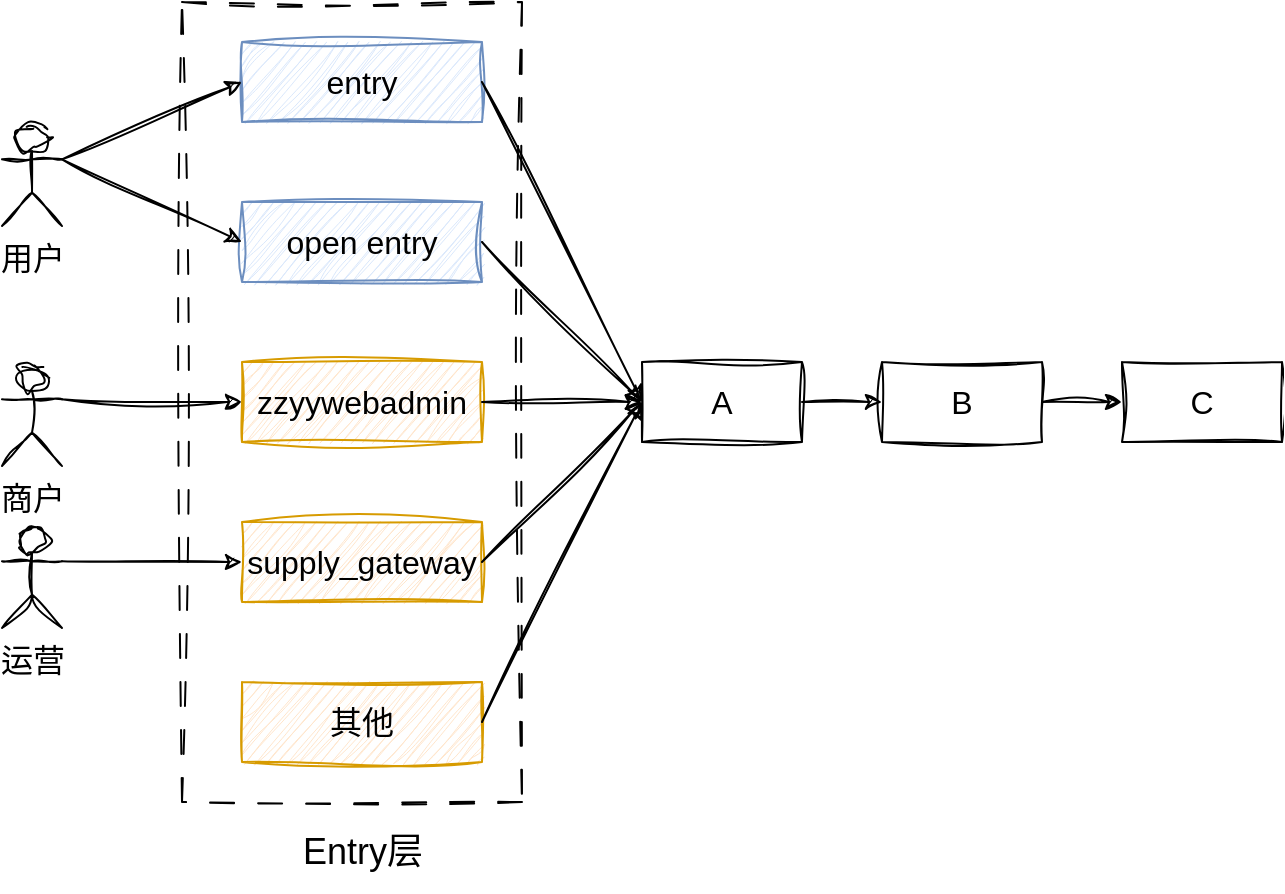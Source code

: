 <mxfile version="22.1.11" type="github">
  <diagram name="第 1 页" id="-oJ8g-evq7t_JlolHOR6">
    <mxGraphModel dx="944" dy="650" grid="1" gridSize="10" guides="1" tooltips="1" connect="1" arrows="1" fold="1" page="1" pageScale="1" pageWidth="827" pageHeight="1169" math="0" shadow="0">
      <root>
        <mxCell id="0" />
        <mxCell id="1" parent="0" />
        <mxCell id="xvBxuv2EjaNDSOwoqCo1-1" value="&lt;font style=&quot;font-size: 16px;&quot;&gt;用户&lt;/font&gt;" style="shape=umlActor;verticalLabelPosition=bottom;verticalAlign=top;html=1;outlineConnect=0;sketch=1;curveFitting=1;jiggle=2;" vertex="1" parent="1">
          <mxGeometry x="120" y="242" width="30" height="50" as="geometry" />
        </mxCell>
        <mxCell id="xvBxuv2EjaNDSOwoqCo1-3" value="&lt;font style=&quot;font-size: 16px;&quot;&gt;entry&lt;/font&gt;" style="rounded=0;whiteSpace=wrap;html=1;fillColor=#dae8fc;strokeColor=#6c8ebf;sketch=1;curveFitting=1;jiggle=2;" vertex="1" parent="1">
          <mxGeometry x="240" y="200" width="120" height="40" as="geometry" />
        </mxCell>
        <mxCell id="xvBxuv2EjaNDSOwoqCo1-5" value="&lt;font style=&quot;font-size: 16px;&quot;&gt;open entry&lt;/font&gt;" style="rounded=0;whiteSpace=wrap;html=1;fillColor=#dae8fc;strokeColor=#6c8ebf;sketch=1;curveFitting=1;jiggle=2;" vertex="1" parent="1">
          <mxGeometry x="240" y="280" width="120" height="40" as="geometry" />
        </mxCell>
        <mxCell id="xvBxuv2EjaNDSOwoqCo1-26" style="edgeStyle=orthogonalEdgeStyle;rounded=0;orthogonalLoop=1;jettySize=auto;html=1;exitX=1;exitY=0.5;exitDx=0;exitDy=0;entryX=0;entryY=0.5;entryDx=0;entryDy=0;sketch=1;curveFitting=1;jiggle=2;" edge="1" parent="1" source="xvBxuv2EjaNDSOwoqCo1-6" target="xvBxuv2EjaNDSOwoqCo1-7">
          <mxGeometry relative="1" as="geometry" />
        </mxCell>
        <mxCell id="xvBxuv2EjaNDSOwoqCo1-6" value="&lt;font style=&quot;font-size: 16px;&quot;&gt;A&lt;/font&gt;" style="rounded=0;whiteSpace=wrap;html=1;sketch=1;curveFitting=1;jiggle=2;" vertex="1" parent="1">
          <mxGeometry x="440" y="360" width="80" height="40" as="geometry" />
        </mxCell>
        <mxCell id="xvBxuv2EjaNDSOwoqCo1-27" style="edgeStyle=orthogonalEdgeStyle;rounded=0;orthogonalLoop=1;jettySize=auto;html=1;exitX=1;exitY=0.5;exitDx=0;exitDy=0;entryX=0;entryY=0.5;entryDx=0;entryDy=0;sketch=1;curveFitting=1;jiggle=2;" edge="1" parent="1" source="xvBxuv2EjaNDSOwoqCo1-7" target="xvBxuv2EjaNDSOwoqCo1-8">
          <mxGeometry relative="1" as="geometry" />
        </mxCell>
        <mxCell id="xvBxuv2EjaNDSOwoqCo1-7" value="&lt;span style=&quot;font-size: 16px;&quot;&gt;B&lt;/span&gt;" style="rounded=0;whiteSpace=wrap;html=1;sketch=1;curveFitting=1;jiggle=2;" vertex="1" parent="1">
          <mxGeometry x="560" y="360" width="80" height="40" as="geometry" />
        </mxCell>
        <mxCell id="xvBxuv2EjaNDSOwoqCo1-8" value="&lt;span style=&quot;font-size: 16px;&quot;&gt;C&lt;/span&gt;" style="rounded=0;whiteSpace=wrap;html=1;sketch=1;curveFitting=1;jiggle=2;" vertex="1" parent="1">
          <mxGeometry x="680" y="360" width="80" height="40" as="geometry" />
        </mxCell>
        <mxCell id="xvBxuv2EjaNDSOwoqCo1-9" value="&lt;font style=&quot;font-size: 16px;&quot;&gt;zzyywebadmin&lt;/font&gt;" style="rounded=0;whiteSpace=wrap;html=1;fillColor=#ffe6cc;strokeColor=#d79b00;sketch=1;curveFitting=1;jiggle=2;" vertex="1" parent="1">
          <mxGeometry x="240" y="360" width="120" height="40" as="geometry" />
        </mxCell>
        <mxCell id="xvBxuv2EjaNDSOwoqCo1-10" value="&lt;font style=&quot;font-size: 16px;&quot;&gt;supply_gateway&lt;/font&gt;" style="rounded=0;whiteSpace=wrap;html=1;fillColor=#ffe6cc;strokeColor=#d79b00;sketch=1;curveFitting=1;jiggle=2;" vertex="1" parent="1">
          <mxGeometry x="240" y="440" width="120" height="40" as="geometry" />
        </mxCell>
        <mxCell id="xvBxuv2EjaNDSOwoqCo1-13" value="&lt;font style=&quot;font-size: 16px;&quot;&gt;商户&lt;/font&gt;" style="shape=umlActor;verticalLabelPosition=bottom;verticalAlign=top;html=1;outlineConnect=0;sketch=1;curveFitting=1;jiggle=2;" vertex="1" parent="1">
          <mxGeometry x="120" y="362" width="30" height="50" as="geometry" />
        </mxCell>
        <mxCell id="xvBxuv2EjaNDSOwoqCo1-14" value="&lt;font style=&quot;font-size: 16px;&quot;&gt;运营&lt;/font&gt;" style="shape=umlActor;verticalLabelPosition=bottom;verticalAlign=top;html=1;outlineConnect=0;sketch=1;curveFitting=1;jiggle=2;" vertex="1" parent="1">
          <mxGeometry x="120" y="443" width="30" height="50" as="geometry" />
        </mxCell>
        <mxCell id="xvBxuv2EjaNDSOwoqCo1-18" value="" style="endArrow=classic;html=1;rounded=0;exitX=1;exitY=0.333;exitDx=0;exitDy=0;exitPerimeter=0;entryX=0;entryY=0.5;entryDx=0;entryDy=0;sketch=1;curveFitting=1;jiggle=2;" edge="1" parent="1" source="xvBxuv2EjaNDSOwoqCo1-1" target="xvBxuv2EjaNDSOwoqCo1-3">
          <mxGeometry width="50" height="50" relative="1" as="geometry">
            <mxPoint x="170" y="160" as="sourcePoint" />
            <mxPoint x="220" y="110" as="targetPoint" />
          </mxGeometry>
        </mxCell>
        <mxCell id="xvBxuv2EjaNDSOwoqCo1-19" value="" style="endArrow=classic;html=1;rounded=0;exitX=1;exitY=0.333;exitDx=0;exitDy=0;exitPerimeter=0;entryX=0;entryY=0.5;entryDx=0;entryDy=0;sketch=1;curveFitting=1;jiggle=2;" edge="1" parent="1" source="xvBxuv2EjaNDSOwoqCo1-1" target="xvBxuv2EjaNDSOwoqCo1-5">
          <mxGeometry width="50" height="50" relative="1" as="geometry">
            <mxPoint x="160" y="260" as="sourcePoint" />
            <mxPoint x="250" y="230" as="targetPoint" />
          </mxGeometry>
        </mxCell>
        <mxCell id="xvBxuv2EjaNDSOwoqCo1-20" value="" style="endArrow=classic;html=1;rounded=0;exitX=1;exitY=0.5;exitDx=0;exitDy=0;entryX=0;entryY=0.5;entryDx=0;entryDy=0;sketch=1;curveFitting=1;jiggle=2;" edge="1" parent="1" source="xvBxuv2EjaNDSOwoqCo1-3" target="xvBxuv2EjaNDSOwoqCo1-6">
          <mxGeometry width="50" height="50" relative="1" as="geometry">
            <mxPoint x="160" y="269" as="sourcePoint" />
            <mxPoint x="250" y="310" as="targetPoint" />
          </mxGeometry>
        </mxCell>
        <mxCell id="xvBxuv2EjaNDSOwoqCo1-21" value="" style="endArrow=classic;html=1;rounded=0;exitX=1;exitY=0.5;exitDx=0;exitDy=0;entryX=0;entryY=0.5;entryDx=0;entryDy=0;sketch=1;curveFitting=1;jiggle=2;" edge="1" parent="1" source="xvBxuv2EjaNDSOwoqCo1-5" target="xvBxuv2EjaNDSOwoqCo1-6">
          <mxGeometry width="50" height="50" relative="1" as="geometry">
            <mxPoint x="370" y="230" as="sourcePoint" />
            <mxPoint x="450" y="350" as="targetPoint" />
          </mxGeometry>
        </mxCell>
        <mxCell id="xvBxuv2EjaNDSOwoqCo1-22" value="" style="endArrow=classic;html=1;rounded=0;exitX=1;exitY=0.5;exitDx=0;exitDy=0;entryX=0;entryY=0.5;entryDx=0;entryDy=0;sketch=1;curveFitting=1;jiggle=2;" edge="1" parent="1" source="xvBxuv2EjaNDSOwoqCo1-9" target="xvBxuv2EjaNDSOwoqCo1-6">
          <mxGeometry width="50" height="50" relative="1" as="geometry">
            <mxPoint x="370" y="310" as="sourcePoint" />
            <mxPoint x="450" y="350" as="targetPoint" />
          </mxGeometry>
        </mxCell>
        <mxCell id="xvBxuv2EjaNDSOwoqCo1-23" value="" style="endArrow=classic;html=1;rounded=0;exitX=1;exitY=0.5;exitDx=0;exitDy=0;entryX=0;entryY=0.5;entryDx=0;entryDy=0;sketch=1;curveFitting=1;jiggle=2;" edge="1" parent="1" source="xvBxuv2EjaNDSOwoqCo1-10" target="xvBxuv2EjaNDSOwoqCo1-6">
          <mxGeometry width="50" height="50" relative="1" as="geometry">
            <mxPoint x="370" y="390" as="sourcePoint" />
            <mxPoint x="450" y="350" as="targetPoint" />
          </mxGeometry>
        </mxCell>
        <mxCell id="xvBxuv2EjaNDSOwoqCo1-24" value="&lt;span style=&quot;font-size: 16px;&quot;&gt;其他&lt;/span&gt;" style="rounded=0;whiteSpace=wrap;html=1;fillColor=#ffe6cc;strokeColor=#d79b00;sketch=1;curveFitting=1;jiggle=2;" vertex="1" parent="1">
          <mxGeometry x="240" y="520" width="120" height="40" as="geometry" />
        </mxCell>
        <mxCell id="xvBxuv2EjaNDSOwoqCo1-25" value="" style="endArrow=classic;html=1;rounded=0;exitX=1;exitY=0.5;exitDx=0;exitDy=0;entryX=0;entryY=0.5;entryDx=0;entryDy=0;sketch=1;curveFitting=1;jiggle=2;" edge="1" parent="1" source="xvBxuv2EjaNDSOwoqCo1-24" target="xvBxuv2EjaNDSOwoqCo1-6">
          <mxGeometry width="50" height="50" relative="1" as="geometry">
            <mxPoint x="370" y="470" as="sourcePoint" />
            <mxPoint x="450" y="350" as="targetPoint" />
          </mxGeometry>
        </mxCell>
        <mxCell id="xvBxuv2EjaNDSOwoqCo1-28" value="" style="endArrow=classic;html=1;rounded=0;exitX=1;exitY=0.333;exitDx=0;exitDy=0;exitPerimeter=0;entryX=0;entryY=0.5;entryDx=0;entryDy=0;sketch=1;curveFitting=1;jiggle=2;" edge="1" parent="1" source="xvBxuv2EjaNDSOwoqCo1-13" target="xvBxuv2EjaNDSOwoqCo1-9">
          <mxGeometry width="50" height="50" relative="1" as="geometry">
            <mxPoint x="160" y="269" as="sourcePoint" />
            <mxPoint x="250" y="310" as="targetPoint" />
          </mxGeometry>
        </mxCell>
        <mxCell id="xvBxuv2EjaNDSOwoqCo1-29" value="" style="endArrow=classic;html=1;rounded=0;exitX=1;exitY=0.333;exitDx=0;exitDy=0;exitPerimeter=0;entryX=0;entryY=0.5;entryDx=0;entryDy=0;sketch=1;curveFitting=1;jiggle=2;" edge="1" parent="1" source="xvBxuv2EjaNDSOwoqCo1-14" target="xvBxuv2EjaNDSOwoqCo1-10">
          <mxGeometry width="50" height="50" relative="1" as="geometry">
            <mxPoint x="160" y="389" as="sourcePoint" />
            <mxPoint x="250" y="390" as="targetPoint" />
          </mxGeometry>
        </mxCell>
        <mxCell id="xvBxuv2EjaNDSOwoqCo1-30" value="" style="rounded=0;whiteSpace=wrap;html=1;fillColor=none;dashed=1;dashPattern=12 12;sketch=1;curveFitting=1;jiggle=2;" vertex="1" parent="1">
          <mxGeometry x="210" y="180" width="170" height="400" as="geometry" />
        </mxCell>
        <mxCell id="xvBxuv2EjaNDSOwoqCo1-31" value="&lt;font style=&quot;font-size: 18px;&quot;&gt;Entry层&lt;/font&gt;" style="text;html=1;align=center;verticalAlign=middle;resizable=0;points=[];autosize=1;strokeColor=none;fillColor=none;sketch=1;curveFitting=1;jiggle=2;" vertex="1" parent="1">
          <mxGeometry x="260" y="585" width="80" height="40" as="geometry" />
        </mxCell>
      </root>
    </mxGraphModel>
  </diagram>
</mxfile>
